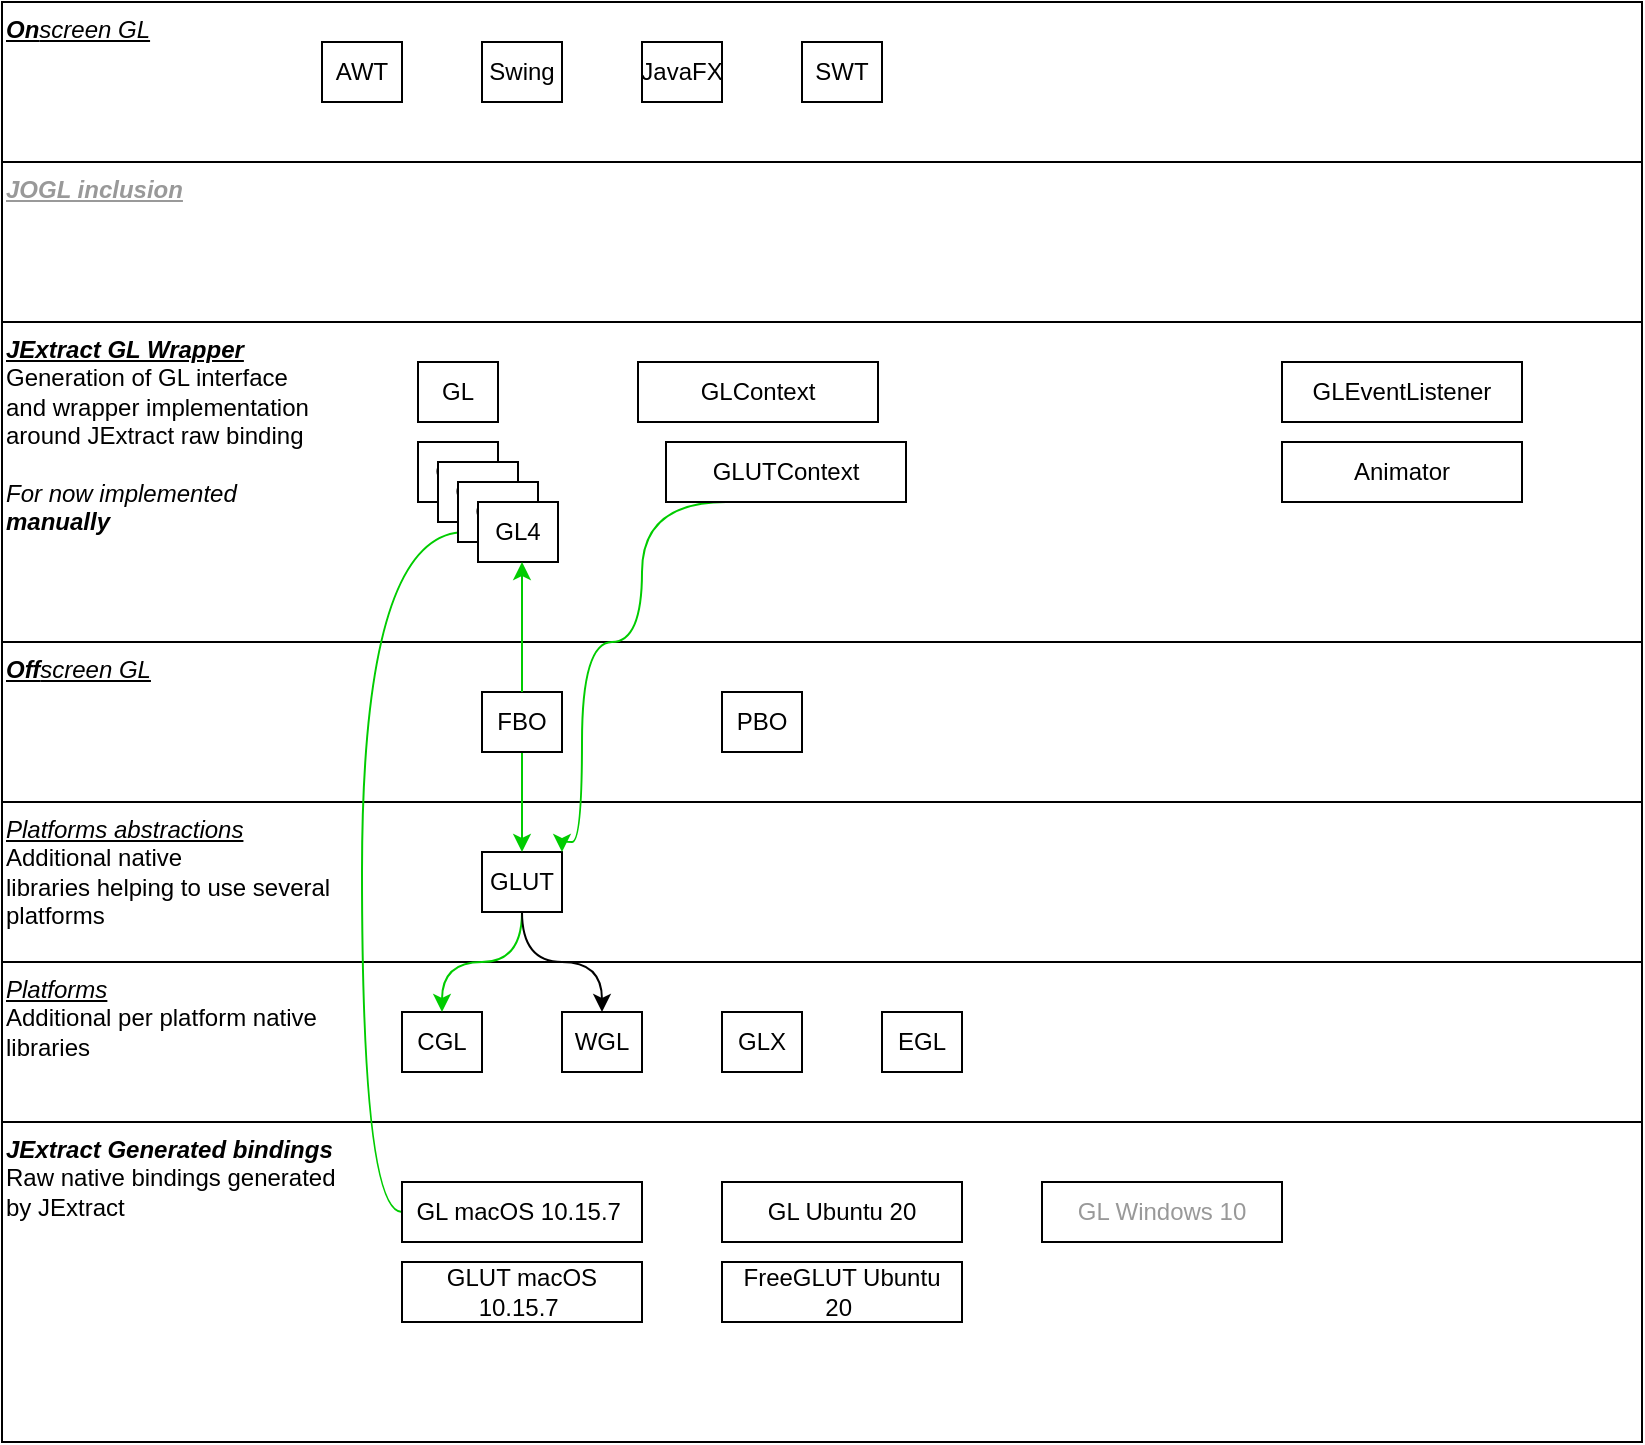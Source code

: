 <mxfile version="20.7.4" type="device" pages="2"><diagram id="CgdR-malTdNZVLjlYmUc" name="Page-1"><mxGraphModel dx="1434" dy="736" grid="1" gridSize="10" guides="1" tooltips="1" connect="1" arrows="1" fold="1" page="1" pageScale="1" pageWidth="827" pageHeight="1169" math="0" shadow="0"><root><mxCell id="0"/><mxCell id="1" parent="0"/><mxCell id="t1ttX_lHwbXY1Tz4IU8x-5" value="&lt;u&gt;Platforms&lt;/u&gt;&lt;br&gt;&lt;span style=&quot;font-style: normal;&quot;&gt;Additional per platform native&lt;br&gt;libraries&lt;/span&gt;" style="rounded=0;whiteSpace=wrap;html=1;align=left;verticalAlign=top;fontStyle=2" vertex="1" parent="1"><mxGeometry y="600" width="820" height="80" as="geometry"/></mxCell><mxCell id="t1ttX_lHwbXY1Tz4IU8x-1" value="CGL" style="rounded=0;whiteSpace=wrap;html=1;" vertex="1" parent="1"><mxGeometry x="200" y="625" width="40" height="30" as="geometry"/></mxCell><mxCell id="t1ttX_lHwbXY1Tz4IU8x-2" value="WGL" style="rounded=0;whiteSpace=wrap;html=1;" vertex="1" parent="1"><mxGeometry x="280" y="625" width="40" height="30" as="geometry"/></mxCell><mxCell id="t1ttX_lHwbXY1Tz4IU8x-3" value="GLX" style="rounded=0;whiteSpace=wrap;html=1;" vertex="1" parent="1"><mxGeometry x="360" y="625" width="40" height="30" as="geometry"/></mxCell><mxCell id="t1ttX_lHwbXY1Tz4IU8x-4" value="EGL" style="rounded=0;whiteSpace=wrap;html=1;" vertex="1" parent="1"><mxGeometry x="440" y="625" width="40" height="30" as="geometry"/></mxCell><mxCell id="t1ttX_lHwbXY1Tz4IU8x-6" value="&lt;span style=&quot;border-color: var(--border-color);&quot;&gt;&lt;u&gt;Platforms abstractions&lt;/u&gt;&lt;/span&gt;&lt;br style=&quot;border-color: var(--border-color);&quot;&gt;&lt;span style=&quot;font-style: normal;&quot;&gt;Additional native&lt;br style=&quot;border-color: var(--border-color);&quot;&gt;libraries helping to use several&lt;br&gt;platforms&lt;/span&gt;" style="rounded=0;whiteSpace=wrap;html=1;align=left;verticalAlign=top;fontStyle=2" vertex="1" parent="1"><mxGeometry y="520" width="820" height="80" as="geometry"/></mxCell><mxCell id="t1ttX_lHwbXY1Tz4IU8x-13" style="edgeStyle=orthogonalEdgeStyle;curved=1;rounded=0;orthogonalLoop=1;jettySize=auto;html=1;exitX=0.5;exitY=1;exitDx=0;exitDy=0;entryX=0.5;entryY=0;entryDx=0;entryDy=0;strokeColor=#00CC00;" edge="1" parent="1" source="t1ttX_lHwbXY1Tz4IU8x-7" target="t1ttX_lHwbXY1Tz4IU8x-1"><mxGeometry relative="1" as="geometry"/></mxCell><mxCell id="t1ttX_lHwbXY1Tz4IU8x-14" style="edgeStyle=orthogonalEdgeStyle;curved=1;rounded=0;orthogonalLoop=1;jettySize=auto;html=1;exitX=0.5;exitY=1;exitDx=0;exitDy=0;entryX=0.5;entryY=0;entryDx=0;entryDy=0;" edge="1" parent="1" source="t1ttX_lHwbXY1Tz4IU8x-7" target="t1ttX_lHwbXY1Tz4IU8x-2"><mxGeometry relative="1" as="geometry"/></mxCell><mxCell id="t1ttX_lHwbXY1Tz4IU8x-7" value="GLUT" style="rounded=0;whiteSpace=wrap;html=1;" vertex="1" parent="1"><mxGeometry x="240" y="545" width="40" height="30" as="geometry"/></mxCell><mxCell id="t1ttX_lHwbXY1Tz4IU8x-15" value="&lt;b&gt;Off&lt;/b&gt;screen GL" style="rounded=0;whiteSpace=wrap;html=1;align=left;verticalAlign=top;fontStyle=6" vertex="1" parent="1"><mxGeometry y="440" width="820" height="80" as="geometry"/></mxCell><mxCell id="t1ttX_lHwbXY1Tz4IU8x-18" style="edgeStyle=orthogonalEdgeStyle;curved=1;rounded=0;orthogonalLoop=1;jettySize=auto;html=1;entryX=0.5;entryY=0;entryDx=0;entryDy=0;strokeColor=#00CC00;" edge="1" parent="1" source="t1ttX_lHwbXY1Tz4IU8x-16" target="t1ttX_lHwbXY1Tz4IU8x-7"><mxGeometry relative="1" as="geometry"/></mxCell><mxCell id="t1ttX_lHwbXY1Tz4IU8x-16" value="FBO" style="rounded=0;whiteSpace=wrap;html=1;" vertex="1" parent="1"><mxGeometry x="240" y="465" width="40" height="30" as="geometry"/></mxCell><mxCell id="t1ttX_lHwbXY1Tz4IU8x-17" value="PBO" style="rounded=0;whiteSpace=wrap;html=1;" vertex="1" parent="1"><mxGeometry x="360" y="465" width="40" height="30" as="geometry"/></mxCell><mxCell id="t1ttX_lHwbXY1Tz4IU8x-19" value="&lt;b&gt;On&lt;/b&gt;screen GL" style="rounded=0;whiteSpace=wrap;html=1;align=left;verticalAlign=top;fontStyle=6" vertex="1" parent="1"><mxGeometry y="120" width="820" height="80" as="geometry"/></mxCell><mxCell id="t1ttX_lHwbXY1Tz4IU8x-20" value="AWT" style="rounded=0;whiteSpace=wrap;html=1;" vertex="1" parent="1"><mxGeometry x="160" y="140" width="40" height="30" as="geometry"/></mxCell><mxCell id="t1ttX_lHwbXY1Tz4IU8x-21" value="Swing" style="rounded=0;whiteSpace=wrap;html=1;" vertex="1" parent="1"><mxGeometry x="240" y="140" width="40" height="30" as="geometry"/></mxCell><mxCell id="t1ttX_lHwbXY1Tz4IU8x-22" value="JavaFX" style="rounded=0;whiteSpace=wrap;html=1;" vertex="1" parent="1"><mxGeometry x="320" y="140" width="40" height="30" as="geometry"/></mxCell><mxCell id="t1ttX_lHwbXY1Tz4IU8x-23" value="SWT" style="rounded=0;whiteSpace=wrap;html=1;" vertex="1" parent="1"><mxGeometry x="400" y="140" width="40" height="30" as="geometry"/></mxCell><mxCell id="t1ttX_lHwbXY1Tz4IU8x-24" value="&lt;b&gt;&lt;u&gt;JExtract GL Wrapper&lt;/u&gt;&lt;/b&gt;&lt;br&gt;&lt;span style=&quot;font-style: normal;&quot;&gt;Generation of GL interface&lt;/span&gt;&lt;br&gt;&lt;span style=&quot;font-style: normal;&quot;&gt;and wrapper implementation&lt;/span&gt;&lt;br&gt;&lt;span style=&quot;font-style: normal;&quot;&gt;around JExtract raw binding&lt;/span&gt;&lt;br&gt;&lt;br&gt;For now implemented&amp;nbsp;&lt;br&gt;&lt;b&gt;manually&lt;/b&gt;" style="rounded=0;whiteSpace=wrap;html=1;align=left;verticalAlign=top;fontStyle=2" vertex="1" parent="1"><mxGeometry y="280" width="820" height="160" as="geometry"/></mxCell><mxCell id="t1ttX_lHwbXY1Tz4IU8x-30" value="GL" style="rounded=0;whiteSpace=wrap;html=1;" vertex="1" parent="1"><mxGeometry x="208" y="300" width="40" height="30" as="geometry"/></mxCell><mxCell id="t1ttX_lHwbXY1Tz4IU8x-31" value="GLContext" style="rounded=0;whiteSpace=wrap;html=1;" vertex="1" parent="1"><mxGeometry x="318" y="300" width="120" height="30" as="geometry"/></mxCell><mxCell id="t1ttX_lHwbXY1Tz4IU8x-32" value="GLEventListener" style="rounded=0;whiteSpace=wrap;html=1;" vertex="1" parent="1"><mxGeometry x="640" y="300" width="120" height="30" as="geometry"/></mxCell><mxCell id="t1ttX_lHwbXY1Tz4IU8x-34" style="edgeStyle=orthogonalEdgeStyle;curved=1;rounded=0;orthogonalLoop=1;jettySize=auto;html=1;exitX=0.25;exitY=1;exitDx=0;exitDy=0;strokeColor=#00CC00;entryX=1;entryY=0;entryDx=0;entryDy=0;" edge="1" parent="1" source="t1ttX_lHwbXY1Tz4IU8x-33" target="t1ttX_lHwbXY1Tz4IU8x-7"><mxGeometry relative="1" as="geometry"><mxPoint x="260" y="540" as="targetPoint"/><Array as="points"><mxPoint x="320" y="370"/><mxPoint x="320" y="440"/><mxPoint x="290" y="440"/><mxPoint x="290" y="540"/><mxPoint x="280" y="540"/></Array></mxGeometry></mxCell><mxCell id="t1ttX_lHwbXY1Tz4IU8x-33" value="GLUTContext" style="rounded=0;whiteSpace=wrap;html=1;" vertex="1" parent="1"><mxGeometry x="332" y="340" width="120" height="30" as="geometry"/></mxCell><mxCell id="t1ttX_lHwbXY1Tz4IU8x-35" value="&lt;b&gt;JOGL inclusion&lt;/b&gt;" style="rounded=0;whiteSpace=wrap;html=1;align=left;verticalAlign=top;fontStyle=6;fontColor=#999999;" vertex="1" parent="1"><mxGeometry y="200" width="820" height="80" as="geometry"/></mxCell><mxCell id="t1ttX_lHwbXY1Tz4IU8x-36" value="&lt;b&gt;JExtract Generated bindings&lt;/b&gt;&lt;br&gt;&lt;span style=&quot;font-style: normal;&quot;&gt;Raw native bindings generated&lt;br&gt;by JExtract&lt;br&gt;&lt;/span&gt;" style="rounded=0;whiteSpace=wrap;html=1;align=left;verticalAlign=top;fontStyle=2" vertex="1" parent="1"><mxGeometry y="680" width="820" height="160" as="geometry"/></mxCell><mxCell id="t1ttX_lHwbXY1Tz4IU8x-43" style="edgeStyle=orthogonalEdgeStyle;curved=1;rounded=0;orthogonalLoop=1;jettySize=auto;html=1;entryX=0;entryY=0.5;entryDx=0;entryDy=0;strokeColor=#00CC00;fontColor=#999999;exitX=0;exitY=0.5;exitDx=0;exitDy=0;" edge="1" parent="1" source="t1ttX_lHwbXY1Tz4IU8x-37" target="t1ttX_lHwbXY1Tz4IU8x-28"><mxGeometry relative="1" as="geometry"/></mxCell><mxCell id="t1ttX_lHwbXY1Tz4IU8x-37" value="GL macOS 10.15.7&amp;nbsp;" style="rounded=0;whiteSpace=wrap;html=1;" vertex="1" parent="1"><mxGeometry x="200" y="710" width="120" height="30" as="geometry"/></mxCell><mxCell id="t1ttX_lHwbXY1Tz4IU8x-38" value="GL Ubuntu 20" style="rounded=0;whiteSpace=wrap;html=1;" vertex="1" parent="1"><mxGeometry x="360" y="710" width="120" height="30" as="geometry"/></mxCell><mxCell id="t1ttX_lHwbXY1Tz4IU8x-39" value="GL Windows 10" style="rounded=0;whiteSpace=wrap;html=1;fontColor=#999999;" vertex="1" parent="1"><mxGeometry x="520" y="710" width="120" height="30" as="geometry"/></mxCell><mxCell id="t1ttX_lHwbXY1Tz4IU8x-40" value="" style="group" vertex="1" connectable="0" parent="1"><mxGeometry x="208" y="340" width="70" height="60" as="geometry"/></mxCell><mxCell id="t1ttX_lHwbXY1Tz4IU8x-25" value="GL1" style="rounded=0;whiteSpace=wrap;html=1;" vertex="1" parent="t1ttX_lHwbXY1Tz4IU8x-40"><mxGeometry width="40" height="30" as="geometry"/></mxCell><mxCell id="t1ttX_lHwbXY1Tz4IU8x-26" value="GL2" style="rounded=0;whiteSpace=wrap;html=1;" vertex="1" parent="t1ttX_lHwbXY1Tz4IU8x-40"><mxGeometry x="10" y="10" width="40" height="30" as="geometry"/></mxCell><mxCell id="t1ttX_lHwbXY1Tz4IU8x-27" value="GL3" style="rounded=0;whiteSpace=wrap;html=1;" vertex="1" parent="t1ttX_lHwbXY1Tz4IU8x-40"><mxGeometry x="20" y="20" width="40" height="30" as="geometry"/></mxCell><mxCell id="t1ttX_lHwbXY1Tz4IU8x-28" value="GL4" style="rounded=0;whiteSpace=wrap;html=1;" vertex="1" parent="t1ttX_lHwbXY1Tz4IU8x-40"><mxGeometry x="30" y="30" width="40" height="30" as="geometry"/></mxCell><mxCell id="t1ttX_lHwbXY1Tz4IU8x-41" style="edgeStyle=orthogonalEdgeStyle;curved=1;rounded=0;orthogonalLoop=1;jettySize=auto;html=1;strokeColor=#00CC00;fontColor=#999999;" edge="1" parent="1" source="t1ttX_lHwbXY1Tz4IU8x-16"><mxGeometry relative="1" as="geometry"><mxPoint x="260" y="400" as="targetPoint"/></mxGeometry></mxCell><mxCell id="t1ttX_lHwbXY1Tz4IU8x-44" value="GLUT macOS 10.15.7&amp;nbsp;" style="rounded=0;whiteSpace=wrap;html=1;" vertex="1" parent="1"><mxGeometry x="200" y="750" width="120" height="30" as="geometry"/></mxCell><mxCell id="t1ttX_lHwbXY1Tz4IU8x-45" value="FreeGLUT Ubuntu 20&amp;nbsp;" style="rounded=0;whiteSpace=wrap;html=1;" vertex="1" parent="1"><mxGeometry x="360" y="750" width="120" height="30" as="geometry"/></mxCell><mxCell id="t1ttX_lHwbXY1Tz4IU8x-46" value="Animator" style="rounded=0;whiteSpace=wrap;html=1;" vertex="1" parent="1"><mxGeometry x="640" y="340" width="120" height="30" as="geometry"/></mxCell></root></mxGraphModel></diagram><diagram id="vWe4EHPzybM2kDCrXvez" name="Page-2"><mxGraphModel dx="1434" dy="736" grid="1" gridSize="10" guides="1" tooltips="1" connect="1" arrows="1" fold="1" page="1" pageScale="1" pageWidth="827" pageHeight="1169" math="0" shadow="0"><root><mxCell id="0"/><mxCell id="1" parent="0"/><mxCell id="8WENZu4Y7yaIy7RpFNwE-2" value="panama-gl-&lt;b&gt;core&lt;/b&gt;" style="rounded=0;whiteSpace=wrap;html=1;fontColor=#000000;align=left;" vertex="1" parent="1"><mxGeometry x="40" y="80" width="230" height="20" as="geometry"/></mxCell><mxCell id="8WENZu4Y7yaIy7RpFNwE-3" value="panama-gl-&lt;b&gt;wrappers&lt;/b&gt;" style="rounded=0;whiteSpace=wrap;html=1;fontColor=#000000;align=left;" vertex="1" parent="1"><mxGeometry x="40" y="400" width="230" height="20" as="geometry"/></mxCell><mxCell id="8WENZu4Y7yaIy7RpFNwE-4" value="panama-gl-&lt;b&gt;bindings&lt;/b&gt;" style="rounded=0;whiteSpace=wrap;html=1;fontColor=#000000;align=left;" vertex="1" parent="1"><mxGeometry x="40" y="560" width="230" height="20" as="geometry"/></mxCell><mxCell id="8WENZu4Y7yaIy7RpFNwE-5" value="panama-gl-wrappers-&lt;b&gt;linux&lt;/b&gt;" style="rounded=0;whiteSpace=wrap;html=1;fontColor=#000000;align=left;" vertex="1" parent="1"><mxGeometry x="50" y="430" width="230" height="20" as="geometry"/></mxCell><mxCell id="8WENZu4Y7yaIy7RpFNwE-7" value="panama-gl-wrappers-&lt;b&gt;macos&lt;/b&gt;" style="rounded=0;whiteSpace=wrap;html=1;fontColor=#000000;align=left;" vertex="1" parent="1"><mxGeometry x="50" y="460" width="230" height="20" as="geometry"/></mxCell><mxCell id="8WENZu4Y7yaIy7RpFNwE-8" value="panama-gl-wrappers-&lt;b&gt;windows&lt;/b&gt;" style="rounded=0;whiteSpace=wrap;html=1;fontColor=#000000;align=left;" vertex="1" parent="1"><mxGeometry x="50" y="490" width="230" height="20" as="geometry"/></mxCell><mxCell id="8WENZu4Y7yaIy7RpFNwE-10" value="panama-gl-bindings-&lt;b&gt;linux&lt;/b&gt;" style="rounded=0;whiteSpace=wrap;html=1;fontColor=#000000;align=left;" vertex="1" parent="1"><mxGeometry x="60" y="590" width="230" height="20" as="geometry"/></mxCell><mxCell id="8WENZu4Y7yaIy7RpFNwE-11" value="panama-gl-bindings-&lt;b&gt;macos&lt;/b&gt;" style="rounded=0;whiteSpace=wrap;html=1;fontColor=#000000;align=left;" vertex="1" parent="1"><mxGeometry x="60" y="620" width="230" height="20" as="geometry"/></mxCell><mxCell id="8WENZu4Y7yaIy7RpFNwE-12" value="panama-gl-bindings-&lt;b&gt;windows&lt;/b&gt;" style="rounded=0;whiteSpace=wrap;html=1;fontColor=#000000;align=left;" vertex="1" parent="1"><mxGeometry x="60" y="650" width="230" height="20" as="geometry"/></mxCell><mxCell id="H06YzRbDJ21d7F9tLBeT-2" value="&lt;h1&gt;Bindings&lt;/h1&gt;&lt;p&gt;Bindings generated by JExtract for each platform, made once, that should never be recompiled&lt;/p&gt;" style="text;html=1;strokeColor=none;fillColor=none;spacing=5;spacingTop=-20;whiteSpace=wrap;overflow=hidden;rounded=0;fontColor=#000000;" vertex="1" parent="1"><mxGeometry x="400" y="560" width="190" height="120" as="geometry"/></mxCell><mxCell id="H06YzRbDJ21d7F9tLBeT-3" value="panama-gl-&lt;b&gt;ui&lt;/b&gt;" style="rounded=0;whiteSpace=wrap;html=1;fontColor=#000000;align=left;" vertex="1" parent="1"><mxGeometry x="40" y="200" width="230" height="20" as="geometry"/></mxCell><mxCell id="H06YzRbDJ21d7F9tLBeT-4" value="panama-gl-ui-&lt;b&gt;awt&lt;/b&gt;" style="rounded=0;whiteSpace=wrap;html=1;fontColor=#000000;align=left;" vertex="1" parent="1"><mxGeometry x="60" y="230" width="230" height="20" as="geometry"/></mxCell><mxCell id="H06YzRbDJ21d7F9tLBeT-5" value="panama-gl-ui-&lt;b&gt;swing&lt;/b&gt;" style="rounded=0;whiteSpace=wrap;html=1;fontColor=#000000;align=left;" vertex="1" parent="1"><mxGeometry x="60" y="260" width="230" height="20" as="geometry"/></mxCell><mxCell id="H06YzRbDJ21d7F9tLBeT-6" value="panama-gl-ui-&lt;b&gt;javafx&lt;/b&gt;" style="rounded=0;whiteSpace=wrap;html=1;fontColor=#000000;align=left;" vertex="1" parent="1"><mxGeometry x="60" y="290" width="230" height="20" as="geometry"/></mxCell><mxCell id="H06YzRbDJ21d7F9tLBeT-7" value="panama-gl-ui-&lt;b&gt;swt&lt;/b&gt;" style="rounded=0;whiteSpace=wrap;html=1;fontColor=#000000;align=left;" vertex="1" parent="1"><mxGeometry x="60" y="320" width="230" height="20" as="geometry"/></mxCell><mxCell id="H06YzRbDJ21d7F9tLBeT-8" value="&lt;h1&gt;Wrappers&lt;/h1&gt;&lt;p&gt;Select bindings according to platforms, implement the GL interface defined in core&lt;/p&gt;" style="text;html=1;strokeColor=none;fillColor=none;spacing=5;spacingTop=-20;whiteSpace=wrap;overflow=hidden;rounded=0;fontColor=#000000;" vertex="1" parent="1"><mxGeometry x="400" y="400" width="190" height="120" as="geometry"/></mxCell><mxCell id="H06YzRbDJ21d7F9tLBeT-9" value="&lt;h1&gt;Core&lt;/h1&gt;&lt;p&gt;Define the OpenGL API and utility classes for generic rendering in a Java UI (&lt;span style=&quot;background-color: initial;&quot;&gt;GL, GLContext, GLEventListener, etc)&lt;/span&gt;&lt;/p&gt;" style="text;html=1;strokeColor=none;fillColor=none;spacing=5;spacingTop=-20;whiteSpace=wrap;overflow=hidden;rounded=0;fontColor=#000000;" vertex="1" parent="1"><mxGeometry x="400" y="80" width="310" height="100" as="geometry"/></mxCell><mxCell id="H06YzRbDJ21d7F9tLBeT-10" value="&lt;h1&gt;UI&lt;/h1&gt;&lt;p&gt;Provide canvases for each Java Windowing toolkit.&lt;/p&gt;" style="text;html=1;strokeColor=none;fillColor=none;spacing=5;spacingTop=-20;whiteSpace=wrap;overflow=hidden;rounded=0;fontColor=#000000;" vertex="1" parent="1"><mxGeometry x="400" y="200" width="190" height="120" as="geometry"/></mxCell><mxCell id="H06YzRbDJ21d7F9tLBeT-11" value="panama-gl-&lt;b&gt;natives&lt;/b&gt;" style="rounded=0;whiteSpace=wrap;html=1;fontColor=#000000;align=left;" vertex="1" parent="1"><mxGeometry x="40" y="720" width="230" height="20" as="geometry"/></mxCell><mxCell id="H06YzRbDJ21d7F9tLBeT-12" value="panama-gl-natives-&lt;b&gt;linux&lt;/b&gt;" style="rounded=0;whiteSpace=wrap;html=1;fontColor=#000000;align=left;" vertex="1" parent="1"><mxGeometry x="60" y="750" width="230" height="20" as="geometry"/></mxCell><mxCell id="H06YzRbDJ21d7F9tLBeT-13" value="panama-gl-natives-&lt;b&gt;macos&lt;/b&gt;" style="rounded=0;whiteSpace=wrap;html=1;fontColor=#000000;align=left;" vertex="1" parent="1"><mxGeometry x="60" y="780" width="230" height="20" as="geometry"/></mxCell><mxCell id="H06YzRbDJ21d7F9tLBeT-14" value="panama-gl-natives-&lt;b&gt;windows&lt;/b&gt;" style="rounded=0;whiteSpace=wrap;html=1;fontColor=#000000;align=left;" vertex="1" parent="1"><mxGeometry x="60" y="810" width="230" height="20" as="geometry"/></mxCell><mxCell id="H06YzRbDJ21d7F9tLBeT-15" value="&lt;h1&gt;Natives&lt;/h1&gt;&lt;p&gt;Optionally (?) provide native libraries that may not be available on user computer&lt;/p&gt;&lt;p&gt;GLX, CGL, WGL, GLFW&lt;/p&gt;" style="text;html=1;strokeColor=none;fillColor=none;spacing=5;spacingTop=-20;whiteSpace=wrap;overflow=hidden;rounded=0;fontColor=#999999;" vertex="1" parent="1"><mxGeometry x="400" y="720" width="280" height="120" as="geometry"/></mxCell><mxCell id="H06YzRbDJ21d7F9tLBeT-16" value="panama-gl-&lt;b&gt;charts&lt;/b&gt;" style="rounded=0;whiteSpace=wrap;html=1;fontColor=#000000;align=left;" vertex="1" parent="1"><mxGeometry x="40" y="880" width="230" height="20" as="geometry"/></mxCell><mxCell id="H06YzRbDJ21d7F9tLBeT-17" value="&lt;h1&gt;Demos&lt;/h1&gt;&lt;p&gt;Demonstrates the use of Panama through Jzy3D charts&lt;/p&gt;" style="text;html=1;strokeColor=none;fillColor=none;spacing=5;spacingTop=-20;whiteSpace=wrap;overflow=hidden;rounded=0;fontColor=#000000;" vertex="1" parent="1"><mxGeometry x="400" y="880" width="310" height="130" as="geometry"/></mxCell></root></mxGraphModel></diagram></mxfile>